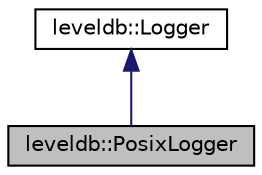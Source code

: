 digraph "leveldb::PosixLogger"
{
  edge [fontname="Helvetica",fontsize="10",labelfontname="Helvetica",labelfontsize="10"];
  node [fontname="Helvetica",fontsize="10",shape=record];
  Node1 [label="leveldb::PosixLogger",height=0.2,width=0.4,color="black", fillcolor="grey75", style="filled" fontcolor="black"];
  Node2 -> Node1 [dir="back",color="midnightblue",fontsize="10",style="solid"];
  Node2 [label="leveldb::Logger",height=0.2,width=0.4,color="black", fillcolor="white", style="filled",URL="$classleveldb_1_1_logger.html"];
}
